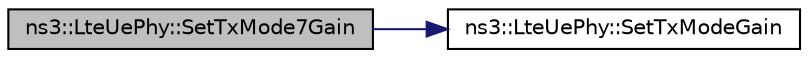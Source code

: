 digraph "ns3::LteUePhy::SetTxMode7Gain"
{
  edge [fontname="Helvetica",fontsize="10",labelfontname="Helvetica",labelfontsize="10"];
  node [fontname="Helvetica",fontsize="10",shape=record];
  rankdir="LR";
  Node1 [label="ns3::LteUePhy::SetTxMode7Gain",height=0.2,width=0.4,color="black", fillcolor="grey75", style="filled", fontcolor="black"];
  Node1 -> Node2 [color="midnightblue",fontsize="10",style="solid"];
  Node2 [label="ns3::LteUePhy::SetTxModeGain",height=0.2,width=0.4,color="black", fillcolor="white", style="filled",URL="$da/ddd/classns3_1_1LteUePhy.html#afedd45e85f16ae96c5cf9b3d63571663"];
}
